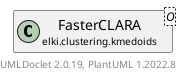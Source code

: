 @startuml
    remove .*\.(Instance|Par|Parameterizer|Factory)$
    set namespaceSeparator none
    hide empty fields
    hide empty methods

    class "<size:14>FasterCLARA.Par\n<size:10>elki.clustering.kmedoids" as elki.clustering.kmedoids.FasterCLARA.Par<V> [[FasterCLARA.Par.html]] {
        {static} +NUMSAMPLES_ID: OptionID
        {static} +SAMPLESIZE_ID: OptionID
        {static} +NOKEEPMED_ID: OptionID
        {static} +RANDOM_ID: OptionID
        ~sampling: double
        ~numsamples: int
        ~keepmed: boolean
        ~random: RandomFactory
        +configure(Parameterization): void
        +make(): FasterCLARA<V>
    }

    class "<size:14>FasterPAM.Par\n<size:10>elki.clustering.kmedoids" as elki.clustering.kmedoids.FasterPAM.Par<V> [[FasterPAM.Par.html]]
    class "<size:14>FasterCLARA\n<size:10>elki.clustering.kmedoids" as elki.clustering.kmedoids.FasterCLARA<O> [[FasterCLARA.html]]

    elki.clustering.kmedoids.FasterPAM.Par <|-- elki.clustering.kmedoids.FasterCLARA.Par
    elki.clustering.kmedoids.FasterCLARA +-- elki.clustering.kmedoids.FasterCLARA.Par

    center footer UMLDoclet 2.0.19, PlantUML 1.2022.8
@enduml
